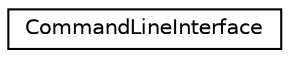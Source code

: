 digraph "Graphical Class Hierarchy"
{
  edge [fontname="Helvetica",fontsize="10",labelfontname="Helvetica",labelfontsize="10"];
  node [fontname="Helvetica",fontsize="10",shape=record];
  rankdir="LR";
  Node1 [label="CommandLineInterface",height=0.2,width=0.4,color="black", fillcolor="white", style="filled",URL="$classCommandLineInterface.html",tooltip="CommandLineInterface. "];
}
